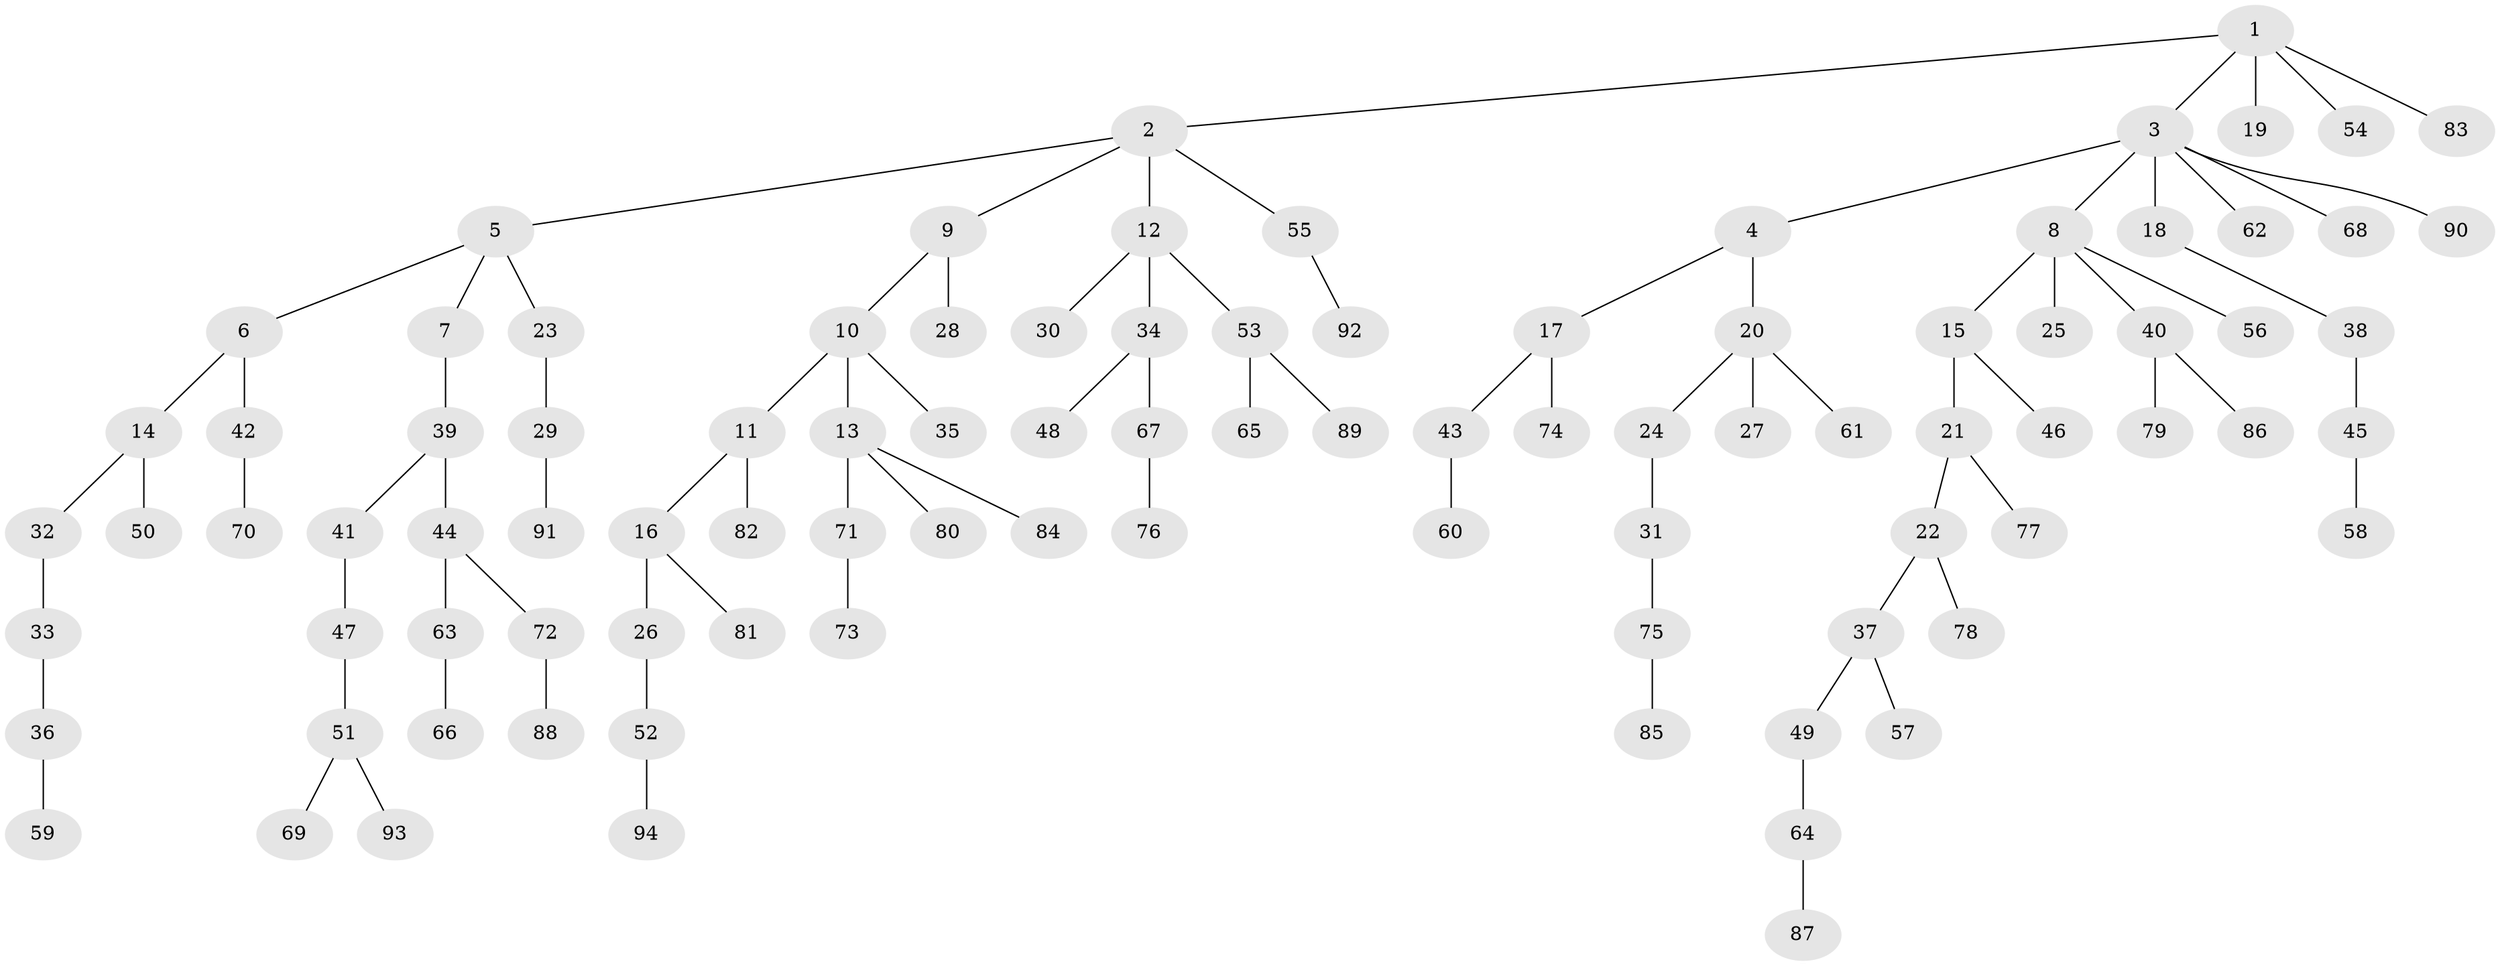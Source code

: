 // Generated by graph-tools (version 1.1) at 2025/02/03/09/25 03:02:23]
// undirected, 94 vertices, 93 edges
graph export_dot {
graph [start="1"]
  node [color=gray90,style=filled];
  1;
  2;
  3;
  4;
  5;
  6;
  7;
  8;
  9;
  10;
  11;
  12;
  13;
  14;
  15;
  16;
  17;
  18;
  19;
  20;
  21;
  22;
  23;
  24;
  25;
  26;
  27;
  28;
  29;
  30;
  31;
  32;
  33;
  34;
  35;
  36;
  37;
  38;
  39;
  40;
  41;
  42;
  43;
  44;
  45;
  46;
  47;
  48;
  49;
  50;
  51;
  52;
  53;
  54;
  55;
  56;
  57;
  58;
  59;
  60;
  61;
  62;
  63;
  64;
  65;
  66;
  67;
  68;
  69;
  70;
  71;
  72;
  73;
  74;
  75;
  76;
  77;
  78;
  79;
  80;
  81;
  82;
  83;
  84;
  85;
  86;
  87;
  88;
  89;
  90;
  91;
  92;
  93;
  94;
  1 -- 2;
  1 -- 3;
  1 -- 19;
  1 -- 54;
  1 -- 83;
  2 -- 5;
  2 -- 9;
  2 -- 12;
  2 -- 55;
  3 -- 4;
  3 -- 8;
  3 -- 18;
  3 -- 62;
  3 -- 68;
  3 -- 90;
  4 -- 17;
  4 -- 20;
  5 -- 6;
  5 -- 7;
  5 -- 23;
  6 -- 14;
  6 -- 42;
  7 -- 39;
  8 -- 15;
  8 -- 25;
  8 -- 40;
  8 -- 56;
  9 -- 10;
  9 -- 28;
  10 -- 11;
  10 -- 13;
  10 -- 35;
  11 -- 16;
  11 -- 82;
  12 -- 30;
  12 -- 34;
  12 -- 53;
  13 -- 71;
  13 -- 80;
  13 -- 84;
  14 -- 32;
  14 -- 50;
  15 -- 21;
  15 -- 46;
  16 -- 26;
  16 -- 81;
  17 -- 43;
  17 -- 74;
  18 -- 38;
  20 -- 24;
  20 -- 27;
  20 -- 61;
  21 -- 22;
  21 -- 77;
  22 -- 37;
  22 -- 78;
  23 -- 29;
  24 -- 31;
  26 -- 52;
  29 -- 91;
  31 -- 75;
  32 -- 33;
  33 -- 36;
  34 -- 48;
  34 -- 67;
  36 -- 59;
  37 -- 49;
  37 -- 57;
  38 -- 45;
  39 -- 41;
  39 -- 44;
  40 -- 79;
  40 -- 86;
  41 -- 47;
  42 -- 70;
  43 -- 60;
  44 -- 63;
  44 -- 72;
  45 -- 58;
  47 -- 51;
  49 -- 64;
  51 -- 69;
  51 -- 93;
  52 -- 94;
  53 -- 65;
  53 -- 89;
  55 -- 92;
  63 -- 66;
  64 -- 87;
  67 -- 76;
  71 -- 73;
  72 -- 88;
  75 -- 85;
}
